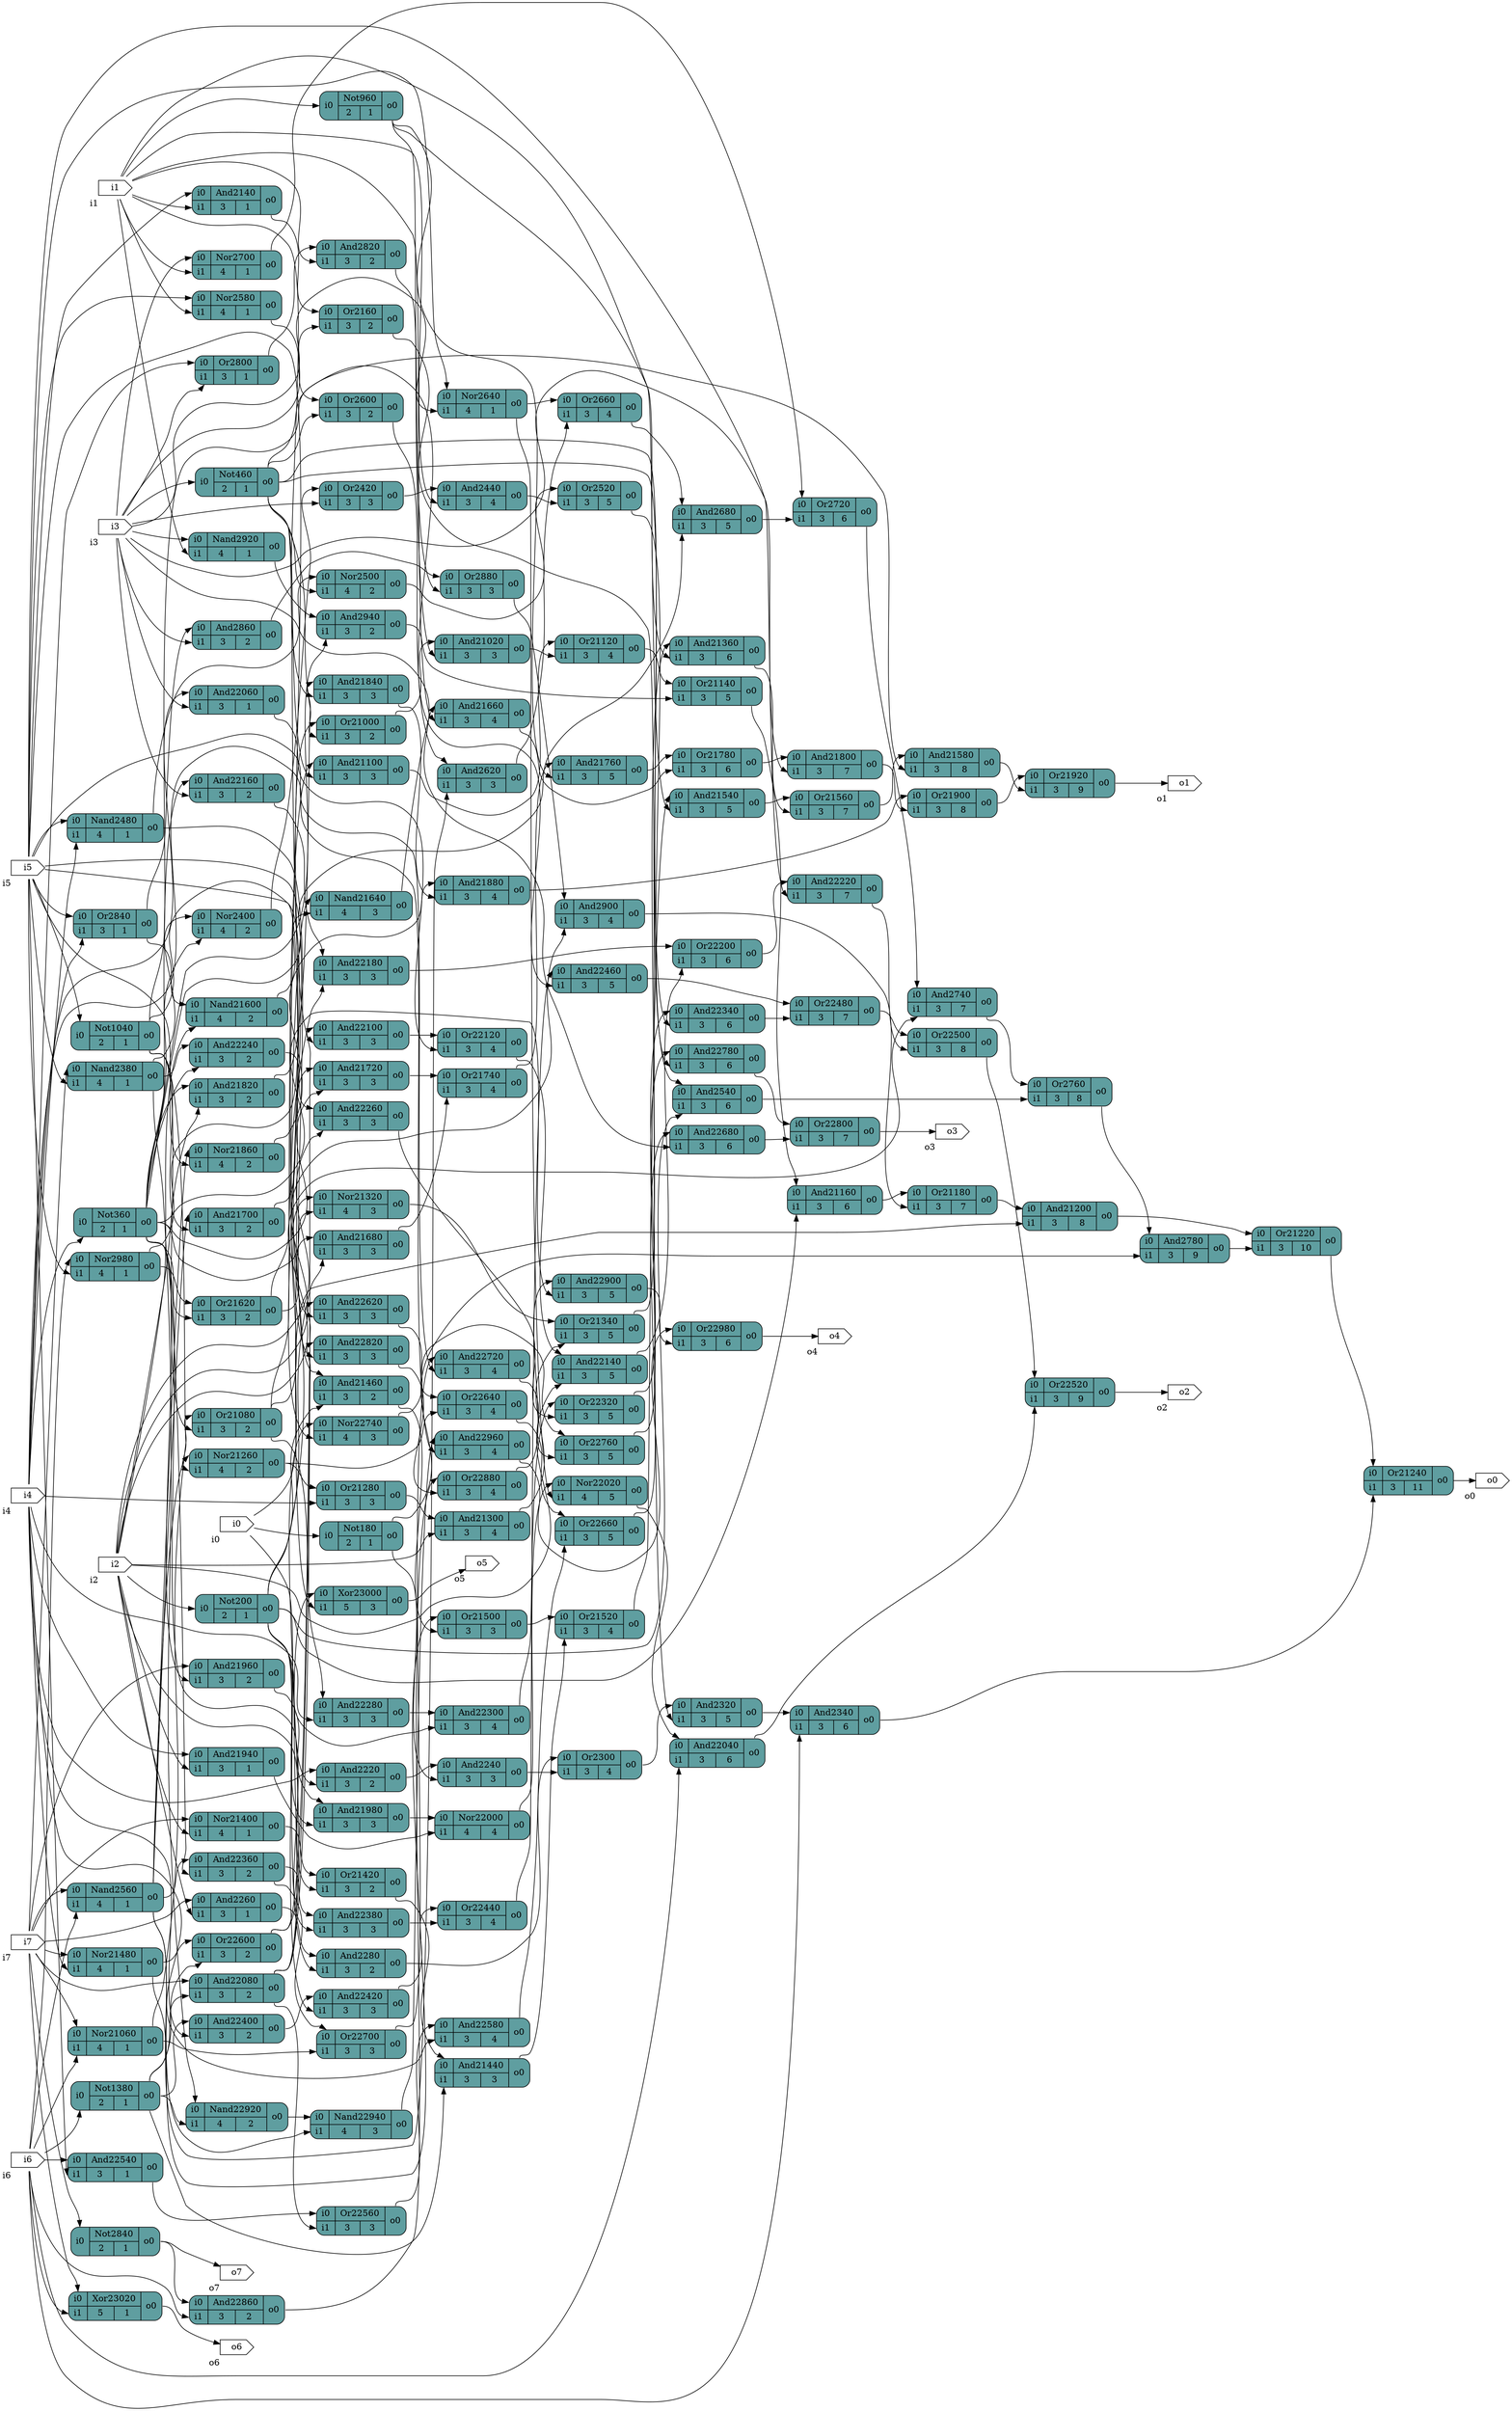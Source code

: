digraph circ_f51m {
		graph [rankdir = LR];
		And2140[shape=record; style="rounded,filled"; fillcolor=cadetblue; label="{{<i0>i0|<i1>i1}|{And2140|{3|1}}|{<o0>o0}}"]
		Or2160[shape=record; style="rounded,filled"; fillcolor=cadetblue; label="{{<i0>i0|<i1>i1}|{Or2160|{3|2}}|{<o0>o0}}"]
		Not180[shape=record; style="rounded,filled"; fillcolor=cadetblue; label="{{<i0>i0}|{Not180|{2|1}}|{<o0>o0}}"]
		Not200[shape=record; style="rounded,filled"; fillcolor=cadetblue; label="{{<i0>i0}|{Not200|{2|1}}|{<o0>o0}}"]
		And2220[shape=record; style="rounded,filled"; fillcolor=cadetblue; label="{{<i0>i0|<i1>i1}|{And2220|{3|2}}|{<o0>o0}}"]
		And2240[shape=record; style="rounded,filled"; fillcolor=cadetblue; label="{{<i0>i0|<i1>i1}|{And2240|{3|3}}|{<o0>o0}}"]
		And2260[shape=record; style="rounded,filled"; fillcolor=cadetblue; label="{{<i0>i0|<i1>i1}|{And2260|{3|1}}|{<o0>o0}}"]
		And2280[shape=record; style="rounded,filled"; fillcolor=cadetblue; label="{{<i0>i0|<i1>i1}|{And2280|{3|2}}|{<o0>o0}}"]
		Or2300[shape=record; style="rounded,filled"; fillcolor=cadetblue; label="{{<i0>i0|<i1>i1}|{Or2300|{3|4}}|{<o0>o0}}"]
		And2320[shape=record; style="rounded,filled"; fillcolor=cadetblue; label="{{<i0>i0|<i1>i1}|{And2320|{3|5}}|{<o0>o0}}"]
		And2340[shape=record; style="rounded,filled"; fillcolor=cadetblue; label="{{<i0>i0|<i1>i1}|{And2340|{3|6}}|{<o0>o0}}"]
		Not360[shape=record; style="rounded,filled"; fillcolor=cadetblue; label="{{<i0>i0}|{Not360|{2|1}}|{<o0>o0}}"]
		Nand2380[shape=record; style="rounded,filled"; fillcolor=cadetblue; label="{{<i0>i0|<i1>i1}|{Nand2380|{4|1}}|{<o0>o0}}"]
		Nor2400[shape=record; style="rounded,filled"; fillcolor=cadetblue; label="{{<i0>i0|<i1>i1}|{Nor2400|{4|2}}|{<o0>o0}}"]
		Or2420[shape=record; style="rounded,filled"; fillcolor=cadetblue; label="{{<i0>i0|<i1>i1}|{Or2420|{3|3}}|{<o0>o0}}"]
		And2440[shape=record; style="rounded,filled"; fillcolor=cadetblue; label="{{<i0>i0|<i1>i1}|{And2440|{3|4}}|{<o0>o0}}"]
		Not460[shape=record; style="rounded,filled"; fillcolor=cadetblue; label="{{<i0>i0}|{Not460|{2|1}}|{<o0>o0}}"]
		Nand2480[shape=record; style="rounded,filled"; fillcolor=cadetblue; label="{{<i0>i0|<i1>i1}|{Nand2480|{4|1}}|{<o0>o0}}"]
		Nor2500[shape=record; style="rounded,filled"; fillcolor=cadetblue; label="{{<i0>i0|<i1>i1}|{Nor2500|{4|2}}|{<o0>o0}}"]
		Or2520[shape=record; style="rounded,filled"; fillcolor=cadetblue; label="{{<i0>i0|<i1>i1}|{Or2520|{3|5}}|{<o0>o0}}"]
		And2540[shape=record; style="rounded,filled"; fillcolor=cadetblue; label="{{<i0>i0|<i1>i1}|{And2540|{3|6}}|{<o0>o0}}"]
		Nand2560[shape=record; style="rounded,filled"; fillcolor=cadetblue; label="{{<i0>i0|<i1>i1}|{Nand2560|{4|1}}|{<o0>o0}}"]
		Nor2580[shape=record; style="rounded,filled"; fillcolor=cadetblue; label="{{<i0>i0|<i1>i1}|{Nor2580|{4|1}}|{<o0>o0}}"]
		Or2600[shape=record; style="rounded,filled"; fillcolor=cadetblue; label="{{<i0>i0|<i1>i1}|{Or2600|{3|2}}|{<o0>o0}}"]
		And2620[shape=record; style="rounded,filled"; fillcolor=cadetblue; label="{{<i0>i0|<i1>i1}|{And2620|{3|3}}|{<o0>o0}}"]
		Nor2640[shape=record; style="rounded,filled"; fillcolor=cadetblue; label="{{<i0>i0|<i1>i1}|{Nor2640|{4|1}}|{<o0>o0}}"]
		Or2660[shape=record; style="rounded,filled"; fillcolor=cadetblue; label="{{<i0>i0|<i1>i1}|{Or2660|{3|4}}|{<o0>o0}}"]
		And2680[shape=record; style="rounded,filled"; fillcolor=cadetblue; label="{{<i0>i0|<i1>i1}|{And2680|{3|5}}|{<o0>o0}}"]
		Nor2700[shape=record; style="rounded,filled"; fillcolor=cadetblue; label="{{<i0>i0|<i1>i1}|{Nor2700|{4|1}}|{<o0>o0}}"]
		Or2720[shape=record; style="rounded,filled"; fillcolor=cadetblue; label="{{<i0>i0|<i1>i1}|{Or2720|{3|6}}|{<o0>o0}}"]
		And2740[shape=record; style="rounded,filled"; fillcolor=cadetblue; label="{{<i0>i0|<i1>i1}|{And2740|{3|7}}|{<o0>o0}}"]
		Or2760[shape=record; style="rounded,filled"; fillcolor=cadetblue; label="{{<i0>i0|<i1>i1}|{Or2760|{3|8}}|{<o0>o0}}"]
		And2780[shape=record; style="rounded,filled"; fillcolor=cadetblue; label="{{<i0>i0|<i1>i1}|{And2780|{3|9}}|{<o0>o0}}"]
		Or2800[shape=record; style="rounded,filled"; fillcolor=cadetblue; label="{{<i0>i0|<i1>i1}|{Or2800|{3|1}}|{<o0>o0}}"]
		And2820[shape=record; style="rounded,filled"; fillcolor=cadetblue; label="{{<i0>i0|<i1>i1}|{And2820|{3|2}}|{<o0>o0}}"]
		Or2840[shape=record; style="rounded,filled"; fillcolor=cadetblue; label="{{<i0>i0|<i1>i1}|{Or2840|{3|1}}|{<o0>o0}}"]
		And2860[shape=record; style="rounded,filled"; fillcolor=cadetblue; label="{{<i0>i0|<i1>i1}|{And2860|{3|2}}|{<o0>o0}}"]
		Or2880[shape=record; style="rounded,filled"; fillcolor=cadetblue; label="{{<i0>i0|<i1>i1}|{Or2880|{3|3}}|{<o0>o0}}"]
		And2900[shape=record; style="rounded,filled"; fillcolor=cadetblue; label="{{<i0>i0|<i1>i1}|{And2900|{3|4}}|{<o0>o0}}"]
		Nand2920[shape=record; style="rounded,filled"; fillcolor=cadetblue; label="{{<i0>i0|<i1>i1}|{Nand2920|{4|1}}|{<o0>o0}}"]
		And2940[shape=record; style="rounded,filled"; fillcolor=cadetblue; label="{{<i0>i0|<i1>i1}|{And2940|{3|2}}|{<o0>o0}}"]
		Not960[shape=record; style="rounded,filled"; fillcolor=cadetblue; label="{{<i0>i0}|{Not960|{2|1}}|{<o0>o0}}"]
		Nor2980[shape=record; style="rounded,filled"; fillcolor=cadetblue; label="{{<i0>i0|<i1>i1}|{Nor2980|{4|1}}|{<o0>o0}}"]
		Or21000[shape=record; style="rounded,filled"; fillcolor=cadetblue; label="{{<i0>i0|<i1>i1}|{Or21000|{3|2}}|{<o0>o0}}"]
		And21020[shape=record; style="rounded,filled"; fillcolor=cadetblue; label="{{<i0>i0|<i1>i1}|{And21020|{3|3}}|{<o0>o0}}"]
		Not1040[shape=record; style="rounded,filled"; fillcolor=cadetblue; label="{{<i0>i0}|{Not1040|{2|1}}|{<o0>o0}}"]
		Nor21060[shape=record; style="rounded,filled"; fillcolor=cadetblue; label="{{<i0>i0|<i1>i1}|{Nor21060|{4|1}}|{<o0>o0}}"]
		Or21080[shape=record; style="rounded,filled"; fillcolor=cadetblue; label="{{<i0>i0|<i1>i1}|{Or21080|{3|2}}|{<o0>o0}}"]
		And21100[shape=record; style="rounded,filled"; fillcolor=cadetblue; label="{{<i0>i0|<i1>i1}|{And21100|{3|3}}|{<o0>o0}}"]
		Or21120[shape=record; style="rounded,filled"; fillcolor=cadetblue; label="{{<i0>i0|<i1>i1}|{Or21120|{3|4}}|{<o0>o0}}"]
		Or21140[shape=record; style="rounded,filled"; fillcolor=cadetblue; label="{{<i0>i0|<i1>i1}|{Or21140|{3|5}}|{<o0>o0}}"]
		And21160[shape=record; style="rounded,filled"; fillcolor=cadetblue; label="{{<i0>i0|<i1>i1}|{And21160|{3|6}}|{<o0>o0}}"]
		Or21180[shape=record; style="rounded,filled"; fillcolor=cadetblue; label="{{<i0>i0|<i1>i1}|{Or21180|{3|7}}|{<o0>o0}}"]
		And21200[shape=record; style="rounded,filled"; fillcolor=cadetblue; label="{{<i0>i0|<i1>i1}|{And21200|{3|8}}|{<o0>o0}}"]
		Or21220[shape=record; style="rounded,filled"; fillcolor=cadetblue; label="{{<i0>i0|<i1>i1}|{Or21220|{3|10}}|{<o0>o0}}"]
		Or21240[shape=record; style="rounded,filled"; fillcolor=cadetblue; label="{{<i0>i0|<i1>i1}|{Or21240|{3|11}}|{<o0>o0}}"]
		Nor21260[shape=record; style="rounded,filled"; fillcolor=cadetblue; label="{{<i0>i0|<i1>i1}|{Nor21260|{4|2}}|{<o0>o0}}"]
		Or21280[shape=record; style="rounded,filled"; fillcolor=cadetblue; label="{{<i0>i0|<i1>i1}|{Or21280|{3|3}}|{<o0>o0}}"]
		And21300[shape=record; style="rounded,filled"; fillcolor=cadetblue; label="{{<i0>i0|<i1>i1}|{And21300|{3|4}}|{<o0>o0}}"]
		Nor21320[shape=record; style="rounded,filled"; fillcolor=cadetblue; label="{{<i0>i0|<i1>i1}|{Nor21320|{4|3}}|{<o0>o0}}"]
		Or21340[shape=record; style="rounded,filled"; fillcolor=cadetblue; label="{{<i0>i0|<i1>i1}|{Or21340|{3|5}}|{<o0>o0}}"]
		And21360[shape=record; style="rounded,filled"; fillcolor=cadetblue; label="{{<i0>i0|<i1>i1}|{And21360|{3|6}}|{<o0>o0}}"]
		Not1380[shape=record; style="rounded,filled"; fillcolor=cadetblue; label="{{<i0>i0}|{Not1380|{2|1}}|{<o0>o0}}"]
		Nor21400[shape=record; style="rounded,filled"; fillcolor=cadetblue; label="{{<i0>i0|<i1>i1}|{Nor21400|{4|1}}|{<o0>o0}}"]
		Or21420[shape=record; style="rounded,filled"; fillcolor=cadetblue; label="{{<i0>i0|<i1>i1}|{Or21420|{3|2}}|{<o0>o0}}"]
		And21440[shape=record; style="rounded,filled"; fillcolor=cadetblue; label="{{<i0>i0|<i1>i1}|{And21440|{3|3}}|{<o0>o0}}"]
		And21460[shape=record; style="rounded,filled"; fillcolor=cadetblue; label="{{<i0>i0|<i1>i1}|{And21460|{3|2}}|{<o0>o0}}"]
		Nor21480[shape=record; style="rounded,filled"; fillcolor=cadetblue; label="{{<i0>i0|<i1>i1}|{Nor21480|{4|1}}|{<o0>o0}}"]
		Or21500[shape=record; style="rounded,filled"; fillcolor=cadetblue; label="{{<i0>i0|<i1>i1}|{Or21500|{3|3}}|{<o0>o0}}"]
		Or21520[shape=record; style="rounded,filled"; fillcolor=cadetblue; label="{{<i0>i0|<i1>i1}|{Or21520|{3|4}}|{<o0>o0}}"]
		And21540[shape=record; style="rounded,filled"; fillcolor=cadetblue; label="{{<i0>i0|<i1>i1}|{And21540|{3|5}}|{<o0>o0}}"]
		Or21560[shape=record; style="rounded,filled"; fillcolor=cadetblue; label="{{<i0>i0|<i1>i1}|{Or21560|{3|7}}|{<o0>o0}}"]
		And21580[shape=record; style="rounded,filled"; fillcolor=cadetblue; label="{{<i0>i0|<i1>i1}|{And21580|{3|8}}|{<o0>o0}}"]
		Nand21600[shape=record; style="rounded,filled"; fillcolor=cadetblue; label="{{<i0>i0|<i1>i1}|{Nand21600|{4|2}}|{<o0>o0}}"]
		Or21620[shape=record; style="rounded,filled"; fillcolor=cadetblue; label="{{<i0>i0|<i1>i1}|{Or21620|{3|2}}|{<o0>o0}}"]
		Nand21640[shape=record; style="rounded,filled"; fillcolor=cadetblue; label="{{<i0>i0|<i1>i1}|{Nand21640|{4|3}}|{<o0>o0}}"]
		And21660[shape=record; style="rounded,filled"; fillcolor=cadetblue; label="{{<i0>i0|<i1>i1}|{And21660|{3|4}}|{<o0>o0}}"]
		And21680[shape=record; style="rounded,filled"; fillcolor=cadetblue; label="{{<i0>i0|<i1>i1}|{And21680|{3|3}}|{<o0>o0}}"]
		And21700[shape=record; style="rounded,filled"; fillcolor=cadetblue; label="{{<i0>i0|<i1>i1}|{And21700|{3|2}}|{<o0>o0}}"]
		And21720[shape=record; style="rounded,filled"; fillcolor=cadetblue; label="{{<i0>i0|<i1>i1}|{And21720|{3|3}}|{<o0>o0}}"]
		Or21740[shape=record; style="rounded,filled"; fillcolor=cadetblue; label="{{<i0>i0|<i1>i1}|{Or21740|{3|4}}|{<o0>o0}}"]
		And21760[shape=record; style="rounded,filled"; fillcolor=cadetblue; label="{{<i0>i0|<i1>i1}|{And21760|{3|5}}|{<o0>o0}}"]
		Or21780[shape=record; style="rounded,filled"; fillcolor=cadetblue; label="{{<i0>i0|<i1>i1}|{Or21780|{3|6}}|{<o0>o0}}"]
		And21800[shape=record; style="rounded,filled"; fillcolor=cadetblue; label="{{<i0>i0|<i1>i1}|{And21800|{3|7}}|{<o0>o0}}"]
		And21820[shape=record; style="rounded,filled"; fillcolor=cadetblue; label="{{<i0>i0|<i1>i1}|{And21820|{3|2}}|{<o0>o0}}"]
		And21840[shape=record; style="rounded,filled"; fillcolor=cadetblue; label="{{<i0>i0|<i1>i1}|{And21840|{3|3}}|{<o0>o0}}"]
		Nor21860[shape=record; style="rounded,filled"; fillcolor=cadetblue; label="{{<i0>i0|<i1>i1}|{Nor21860|{4|2}}|{<o0>o0}}"]
		And21880[shape=record; style="rounded,filled"; fillcolor=cadetblue; label="{{<i0>i0|<i1>i1}|{And21880|{3|4}}|{<o0>o0}}"]
		Or21900[shape=record; style="rounded,filled"; fillcolor=cadetblue; label="{{<i0>i0|<i1>i1}|{Or21900|{3|8}}|{<o0>o0}}"]
		Or21920[shape=record; style="rounded,filled"; fillcolor=cadetblue; label="{{<i0>i0|<i1>i1}|{Or21920|{3|9}}|{<o0>o0}}"]
		And21940[shape=record; style="rounded,filled"; fillcolor=cadetblue; label="{{<i0>i0|<i1>i1}|{And21940|{3|1}}|{<o0>o0}}"]
		And21960[shape=record; style="rounded,filled"; fillcolor=cadetblue; label="{{<i0>i0|<i1>i1}|{And21960|{3|2}}|{<o0>o0}}"]
		And21980[shape=record; style="rounded,filled"; fillcolor=cadetblue; label="{{<i0>i0|<i1>i1}|{And21980|{3|3}}|{<o0>o0}}"]
		Nor22000[shape=record; style="rounded,filled"; fillcolor=cadetblue; label="{{<i0>i0|<i1>i1}|{Nor22000|{4|4}}|{<o0>o0}}"]
		Nor22020[shape=record; style="rounded,filled"; fillcolor=cadetblue; label="{{<i0>i0|<i1>i1}|{Nor22020|{4|5}}|{<o0>o0}}"]
		And22040[shape=record; style="rounded,filled"; fillcolor=cadetblue; label="{{<i0>i0|<i1>i1}|{And22040|{3|6}}|{<o0>o0}}"]
		And22060[shape=record; style="rounded,filled"; fillcolor=cadetblue; label="{{<i0>i0|<i1>i1}|{And22060|{3|1}}|{<o0>o0}}"]
		And22080[shape=record; style="rounded,filled"; fillcolor=cadetblue; label="{{<i0>i0|<i1>i1}|{And22080|{3|2}}|{<o0>o0}}"]
		And22100[shape=record; style="rounded,filled"; fillcolor=cadetblue; label="{{<i0>i0|<i1>i1}|{And22100|{3|3}}|{<o0>o0}}"]
		Or22120[shape=record; style="rounded,filled"; fillcolor=cadetblue; label="{{<i0>i0|<i1>i1}|{Or22120|{3|4}}|{<o0>o0}}"]
		And22140[shape=record; style="rounded,filled"; fillcolor=cadetblue; label="{{<i0>i0|<i1>i1}|{And22140|{3|5}}|{<o0>o0}}"]
		And22160[shape=record; style="rounded,filled"; fillcolor=cadetblue; label="{{<i0>i0|<i1>i1}|{And22160|{3|2}}|{<o0>o0}}"]
		And22180[shape=record; style="rounded,filled"; fillcolor=cadetblue; label="{{<i0>i0|<i1>i1}|{And22180|{3|3}}|{<o0>o0}}"]
		Or22200[shape=record; style="rounded,filled"; fillcolor=cadetblue; label="{{<i0>i0|<i1>i1}|{Or22200|{3|6}}|{<o0>o0}}"]
		And22220[shape=record; style="rounded,filled"; fillcolor=cadetblue; label="{{<i0>i0|<i1>i1}|{And22220|{3|7}}|{<o0>o0}}"]
		And22240[shape=record; style="rounded,filled"; fillcolor=cadetblue; label="{{<i0>i0|<i1>i1}|{And22240|{3|2}}|{<o0>o0}}"]
		And22260[shape=record; style="rounded,filled"; fillcolor=cadetblue; label="{{<i0>i0|<i1>i1}|{And22260|{3|3}}|{<o0>o0}}"]
		And22280[shape=record; style="rounded,filled"; fillcolor=cadetblue; label="{{<i0>i0|<i1>i1}|{And22280|{3|3}}|{<o0>o0}}"]
		And22300[shape=record; style="rounded,filled"; fillcolor=cadetblue; label="{{<i0>i0|<i1>i1}|{And22300|{3|4}}|{<o0>o0}}"]
		Or22320[shape=record; style="rounded,filled"; fillcolor=cadetblue; label="{{<i0>i0|<i1>i1}|{Or22320|{3|5}}|{<o0>o0}}"]
		And22340[shape=record; style="rounded,filled"; fillcolor=cadetblue; label="{{<i0>i0|<i1>i1}|{And22340|{3|6}}|{<o0>o0}}"]
		And22360[shape=record; style="rounded,filled"; fillcolor=cadetblue; label="{{<i0>i0|<i1>i1}|{And22360|{3|2}}|{<o0>o0}}"]
		And22380[shape=record; style="rounded,filled"; fillcolor=cadetblue; label="{{<i0>i0|<i1>i1}|{And22380|{3|3}}|{<o0>o0}}"]
		And22400[shape=record; style="rounded,filled"; fillcolor=cadetblue; label="{{<i0>i0|<i1>i1}|{And22400|{3|2}}|{<o0>o0}}"]
		And22420[shape=record; style="rounded,filled"; fillcolor=cadetblue; label="{{<i0>i0|<i1>i1}|{And22420|{3|3}}|{<o0>o0}}"]
		Or22440[shape=record; style="rounded,filled"; fillcolor=cadetblue; label="{{<i0>i0|<i1>i1}|{Or22440|{3|4}}|{<o0>o0}}"]
		And22460[shape=record; style="rounded,filled"; fillcolor=cadetblue; label="{{<i0>i0|<i1>i1}|{And22460|{3|5}}|{<o0>o0}}"]
		Or22480[shape=record; style="rounded,filled"; fillcolor=cadetblue; label="{{<i0>i0|<i1>i1}|{Or22480|{3|7}}|{<o0>o0}}"]
		Or22500[shape=record; style="rounded,filled"; fillcolor=cadetblue; label="{{<i0>i0|<i1>i1}|{Or22500|{3|8}}|{<o0>o0}}"]
		Or22520[shape=record; style="rounded,filled"; fillcolor=cadetblue; label="{{<i0>i0|<i1>i1}|{Or22520|{3|9}}|{<o0>o0}}"]
		And22540[shape=record; style="rounded,filled"; fillcolor=cadetblue; label="{{<i0>i0|<i1>i1}|{And22540|{3|1}}|{<o0>o0}}"]
		Or22560[shape=record; style="rounded,filled"; fillcolor=cadetblue; label="{{<i0>i0|<i1>i1}|{Or22560|{3|3}}|{<o0>o0}}"]
		And22580[shape=record; style="rounded,filled"; fillcolor=cadetblue; label="{{<i0>i0|<i1>i1}|{And22580|{3|4}}|{<o0>o0}}"]
		Or22600[shape=record; style="rounded,filled"; fillcolor=cadetblue; label="{{<i0>i0|<i1>i1}|{Or22600|{3|2}}|{<o0>o0}}"]
		And22620[shape=record; style="rounded,filled"; fillcolor=cadetblue; label="{{<i0>i0|<i1>i1}|{And22620|{3|3}}|{<o0>o0}}"]
		Or22640[shape=record; style="rounded,filled"; fillcolor=cadetblue; label="{{<i0>i0|<i1>i1}|{Or22640|{3|4}}|{<o0>o0}}"]
		Or22660[shape=record; style="rounded,filled"; fillcolor=cadetblue; label="{{<i0>i0|<i1>i1}|{Or22660|{3|5}}|{<o0>o0}}"]
		And22680[shape=record; style="rounded,filled"; fillcolor=cadetblue; label="{{<i0>i0|<i1>i1}|{And22680|{3|6}}|{<o0>o0}}"]
		Or22700[shape=record; style="rounded,filled"; fillcolor=cadetblue; label="{{<i0>i0|<i1>i1}|{Or22700|{3|3}}|{<o0>o0}}"]
		And22720[shape=record; style="rounded,filled"; fillcolor=cadetblue; label="{{<i0>i0|<i1>i1}|{And22720|{3|4}}|{<o0>o0}}"]
		Nor22740[shape=record; style="rounded,filled"; fillcolor=cadetblue; label="{{<i0>i0|<i1>i1}|{Nor22740|{4|3}}|{<o0>o0}}"]
		Or22760[shape=record; style="rounded,filled"; fillcolor=cadetblue; label="{{<i0>i0|<i1>i1}|{Or22760|{3|5}}|{<o0>o0}}"]
		And22780[shape=record; style="rounded,filled"; fillcolor=cadetblue; label="{{<i0>i0|<i1>i1}|{And22780|{3|6}}|{<o0>o0}}"]
		Or22800[shape=record; style="rounded,filled"; fillcolor=cadetblue; label="{{<i0>i0|<i1>i1}|{Or22800|{3|7}}|{<o0>o0}}"]
		And22820[shape=record; style="rounded,filled"; fillcolor=cadetblue; label="{{<i0>i0|<i1>i1}|{And22820|{3|3}}|{<o0>o0}}"]
		Not2840[shape=record; style="rounded,filled"; fillcolor=cadetblue; label="{{<i0>i0}|{Not2840|{2|1}}|{<o0>o0}}"]
		And22860[shape=record; style="rounded,filled"; fillcolor=cadetblue; label="{{<i0>i0|<i1>i1}|{And22860|{3|2}}|{<o0>o0}}"]
		Or22880[shape=record; style="rounded,filled"; fillcolor=cadetblue; label="{{<i0>i0|<i1>i1}|{Or22880|{3|4}}|{<o0>o0}}"]
		And22900[shape=record; style="rounded,filled"; fillcolor=cadetblue; label="{{<i0>i0|<i1>i1}|{And22900|{3|5}}|{<o0>o0}}"]
		Nand22920[shape=record; style="rounded,filled"; fillcolor=cadetblue; label="{{<i0>i0|<i1>i1}|{Nand22920|{4|2}}|{<o0>o0}}"]
		Nand22940[shape=record; style="rounded,filled"; fillcolor=cadetblue; label="{{<i0>i0|<i1>i1}|{Nand22940|{4|3}}|{<o0>o0}}"]
		And22960[shape=record; style="rounded,filled"; fillcolor=cadetblue; label="{{<i0>i0|<i1>i1}|{And22960|{3|4}}|{<o0>o0}}"]
		Or22980[shape=record; style="rounded,filled"; fillcolor=cadetblue; label="{{<i0>i0|<i1>i1}|{Or22980|{3|6}}|{<o0>o0}}"]
		Xor23000[shape=record; style="rounded,filled"; fillcolor=cadetblue; label="{{<i0>i0|<i1>i1}|{Xor23000|{5|3}}|{<o0>o0}}"]
		Xor23020[shape=record; style="rounded,filled"; fillcolor=cadetblue; label="{{<i0>i0|<i1>i1}|{Xor23020|{5|1}}|{<o0>o0}}"]
		i0[shape=cds,xlabel="i0"]
		i1[shape=cds,xlabel="i1"]
		i2[shape=cds,xlabel="i2"]
		i3[shape=cds,xlabel="i3"]
		i4[shape=cds,xlabel="i4"]
		i5[shape=cds,xlabel="i5"]
		i6[shape=cds,xlabel="i6"]
		i7[shape=cds,xlabel="i7"]
		o0[shape=cds,xlabel="o0"]
		o1[shape=cds,xlabel="o1"]
		o2[shape=cds,xlabel="o2"]
		o3[shape=cds,xlabel="o3"]
		o4[shape=cds,xlabel="o4"]
		o5[shape=cds,xlabel="o5"]
		o6[shape=cds,xlabel="o6"]
		o7[shape=cds,xlabel="o7"]
		i0 -> Not180:i0;
		i0 -> And2280:i1;
		i0 -> And21200:i1;
		i1 -> And2140:i1;
		i1 -> And2440:i1;
		i1 -> Nor2580:i1;
		i1 -> Nor2700:i1;
		i1 -> And2820:i1;
		i1 -> Nand2920:i1;
		i1 -> Not960:i0;
		i1 -> And21540:i1;
		i1 -> And21660:i1;
		i1 -> And21840:i1;
		i2 -> Not200:i0;
		i2 -> And2260:i1;
		i2 -> And2740:i1;
		i2 -> And2900:i1;
		i2 -> And21300:i1;
		i2 -> Nor21400:i1;
		i2 -> Nand21600:i1;
		i2 -> And21820:i1;
		i2 -> And21940:i1;
		i2 -> And22140:i1;
		i2 -> And22260:i1;
		i2 -> And22380:i1;
		i3 -> Or2160:i1;
		i3 -> Or2420:i1;
		i3 -> Not460:i0;
		i3 -> Nor2640:i1;
		i3 -> Nor2700:i0;
		i3 -> Or2800:i1;
		i3 -> And2860:i1;
		i3 -> Nand2920:i0;
		i3 -> And21800:i1;
		i3 -> And22060:i1;
		i3 -> And22160:i1;
		i3 -> And22680:i1;
		i4 -> And2220:i0;
		i4 -> Not360:i0;
		i4 -> Nand2480:i1;
		i4 -> Or2800:i0;
		i4 -> Or2840:i1;
		i4 -> Or21280:i1;
		i4 -> Nor21480:i1;
		i4 -> And21940:i0;
		i4 -> And22060:i0;
		i4 -> And22280:i1;
		i4 -> And22400:i1;
		i4 -> And22580:i1;
		i4 -> And22960:i1;
		i5 -> And2140:i0;
		i5 -> Nand2380:i1;
		i5 -> Nand2480:i0;
		i5 -> Nor2580:i0;
		i5 -> Nor2640:i0;
		i5 -> Or2840:i0;
		i5 -> Nor2980:i1;
		i5 -> Not1040:i0;
		i5 -> Nor21860:i1;
		i5 -> And22220:i1;
		i5 -> And22540:i1;
		i5 -> And22720:i1;
		i5 -> Nor22740:i1;
		i5 -> And22820:i1;
		i5 -> Xor23000:i1;
		i6 -> And2340:i1;
		i6 -> Nand2560:i1;
		i6 -> Nor2980:i0;
		i6 -> Nor21060:i1;
		i6 -> Not1380:i0;
		i6 -> And22040:i1;
		i6 -> And22540:i0;
		i6 -> And22860:i1;
		i6 -> Xor23020:i1;
		i7 -> And2260:i0;
		i7 -> Nand2380:i0;
		i7 -> Nand2560:i0;
		i7 -> Nor21060:i0;
		i7 -> Nor21400:i0;
		i7 -> Nor21480:i0;
		i7 -> And21960:i0;
		i7 -> And22080:i0;
		i7 -> Not2840:i0;
		i7 -> Xor23020:i0;
		And2140:o0 -> Or2160:i0;
		Or2160:o0 -> And2320:i1;
		Not180:o0 -> And2240:i1;
		Not180:o0 -> And2780:i1;
		Not200:o0 -> And2220:i1;
		Not200:o0 -> And2540:i1;
		Not200:o0 -> And21160:i1;
		Not200:o0 -> And21460:i1;
		Not200:o0 -> And21680:i1;
		Not200:o0 -> And21980:i1;
		Not200:o0 -> And22180:i1;
		Not200:o0 -> And22300:i1;
		Not200:o0 -> And22420:i1;
		And2220:o0 -> And2240:i0;
		And2240:o0 -> Or2300:i1;
		And2260:o0 -> And2280:i0;
		And2280:o0 -> Or2300:i0;
		Or2300:o0 -> And2320:i0;
		And2320:o0 -> And2340:i0;
		And2340:o0 -> Or21240:i1;
		Not360:o0 -> Nor2400:i1;
		Not360:o0 -> And2680:i1;
		Not360:o0 -> And2940:i1;
		Not360:o0 -> Nor21320:i1;
		Not360:o0 -> Or21420:i1;
		Not360:o0 -> Or21620:i1;
		Not360:o0 -> And21720:i1;
		Not360:o0 -> And21820:i0;
		Not360:o0 -> And21960:i1;
		Not360:o0 -> And22160:i0;
		Not360:o0 -> And22240:i1;
		Not360:o0 -> And22360:i1;
		Not360:o0 -> And22900:i1;
		Nand2380:o0 -> Nor2400:i0;
		Nand2380:o0 -> And22240:i0;
		Nand2380:o0 -> Nand22920:i0;
		Nor2400:o0 -> Or2420:i0;
		Or2420:o0 -> And2440:i0;
		And2440:o0 -> Or2520:i1;
		Not460:o0 -> Nor2500:i1;
		Not460:o0 -> Or2600:i1;
		Not460:o0 -> Or21000:i1;
		Not460:o0 -> And21100:i1;
		Not460:o0 -> And21580:i1;
		Not460:o0 -> And22100:i1;
		Not460:o0 -> And22340:i1;
		Not460:o0 -> And22780:i1;
		Nand2480:o0 -> Nor2500:i0;
		Nand2480:o0 -> And21460:i0;
		Nor2500:o0 -> Or2520:i0;
		Or2520:o0 -> And2540:i0;
		And2540:o0 -> Or2760:i1;
		Nand2560:o0 -> And2620:i1;
		Nand2560:o0 -> Nor21260:i0;
		Nand2560:o0 -> And21700:i0;
		Nand2560:o0 -> Nor21860:i0;
		Nand2560:o0 -> And22360:i0;
		Nand2560:o0 -> Nand22940:i1;
		Nor2580:o0 -> Or2600:i0;
		Or2600:o0 -> And2620:i0;
		And2620:o0 -> Or2660:i1;
		Nor2640:o0 -> Or2660:i0;
		Nor2640:o0 -> Nor22020:i1;
		Or2660:o0 -> And2680:i0;
		And2680:o0 -> Or2720:i1;
		Nor2700:o0 -> Or2720:i0;
		Or2720:o0 -> And2740:i0;
		And2740:o0 -> Or2760:i0;
		Or2760:o0 -> And2780:i0;
		And2780:o0 -> Or21220:i1;
		Or2800:o0 -> And2820:i0;
		And2820:o0 -> Or2880:i1;
		Or2840:o0 -> And2860:i0;
		Or2840:o0 -> Nand21600:i0;
		And2860:o0 -> Or2880:i0;
		Or2880:o0 -> And2900:i0;
		And2900:o0 -> Or21180:i1;
		Nand2920:o0 -> And2940:i0;
		And2940:o0 -> Or21140:i1;
		Not960:o0 -> And21020:i1;
		Not960:o0 -> And21360:i1;
		Not960:o0 -> And21760:i1;
		Nor2980:o0 -> Or21000:i0;
		Nor2980:o0 -> Or21620:i0;
		Or21000:o0 -> And21020:i0;
		And21020:o0 -> Or21120:i1;
		Not1040:o0 -> Or21080:i1;
		Not1040:o0 -> Nor21260:i1;
		Not1040:o0 -> And21700:i1;
		Not1040:o0 -> And22460:i1;
		Not1040:o0 -> And22620:i1;
		Nor21060:o0 -> Or21080:i0;
		Nor21060:o0 -> Or22700:i1;
		Or21080:o0 -> And21100:i0;
		Or21080:o0 -> Nor21320:i0;
		Or21080:o0 -> And22280:i0;
		And21100:o0 -> Or21120:i0;
		Or21120:o0 -> Or21140:i0;
		Or21140:o0 -> And21160:i0;
		And21160:o0 -> Or21180:i0;
		Or21180:o0 -> And21200:i0;
		And21200:o0 -> Or21220:i0;
		Or21220:o0 -> Or21240:i0;
		Or21240:o0 -> o0;
		Nor21260:o0 -> Or21280:i0;
		Nor21260:o0 -> Or22640:i1;
		Or21280:o0 -> And21300:i0;
		And21300:o0 -> Or21340:i1;
		Nor21320:o0 -> Or21340:i0;
		Or21340:o0 -> And21360:i0;
		And21360:o0 -> Or21560:i1;
		Not1380:o0 -> And21440:i1;
		Not1380:o0 -> And22080:i1;
		Not1380:o0 -> And22400:i0;
		Not1380:o0 -> Or22600:i1;
		Not1380:o0 -> Nand22920:i1;
		Nor21400:o0 -> Or21420:i0;
		Or21420:o0 -> And21440:i0;
		And21440:o0 -> Or21520:i1;
		And21460:o0 -> Or21500:i1;
		Nor21480:o0 -> Or21500:i0;
		Nor21480:o0 -> Or22600:i0;
		Or21500:o0 -> Or21520:i0;
		Or21520:o0 -> And21540:i0;
		And21540:o0 -> Or21560:i0;
		Or21560:o0 -> And21580:i0;
		And21580:o0 -> Or21920:i1;
		Nand21600:o0 -> Nand21640:i1;
		Or21620:o0 -> Nand21640:i0;
		Or21620:o0 -> And21680:i0;
		Nand21640:o0 -> And21660:i0;
		And21660:o0 -> Or21780:i1;
		And21680:o0 -> Or21740:i1;
		And21700:o0 -> And21720:i0;
		And21720:o0 -> Or21740:i0;
		Or21740:o0 -> And21760:i0;
		And21760:o0 -> Or21780:i0;
		Or21780:o0 -> And21800:i0;
		And21800:o0 -> Or21900:i1;
		And21820:o0 -> And21840:i0;
		And21840:o0 -> And21880:i1;
		Nor21860:o0 -> And21880:i0;
		And21880:o0 -> Or21900:i0;
		Or21900:o0 -> Or21920:i0;
		Or21920:o0 -> o1;
		And21940:o0 -> Nor22000:i1;
		And21960:o0 -> And21980:i0;
		And21980:o0 -> Nor22000:i0;
		Nor22000:o0 -> Nor22020:i0;
		Nor22020:o0 -> And22040:i0;
		And22040:o0 -> Or22520:i1;
		And22060:o0 -> Or22120:i1;
		And22080:o0 -> And22100:i0;
		And22080:o0 -> Or22560:i1;
		And22080:o0 -> And22820:i0;
		And22080:o0 -> Xor23000:i0;
		And22100:o0 -> Or22120:i0;
		Or22120:o0 -> And22140:i0;
		And22140:o0 -> Or22200:i1;
		And22160:o0 -> And22180:i0;
		And22180:o0 -> Or22200:i0;
		Or22200:o0 -> And22220:i0;
		And22220:o0 -> Or22500:i1;
		And22240:o0 -> And22260:i0;
		And22260:o0 -> Or22320:i1;
		And22280:o0 -> And22300:i0;
		And22300:o0 -> Or22320:i0;
		Or22320:o0 -> And22340:i0;
		And22340:o0 -> Or22480:i1;
		And22360:o0 -> And22380:i0;
		And22360:o0 -> Or22700:i0;
		And22380:o0 -> Or22440:i1;
		And22400:o0 -> And22420:i0;
		And22420:o0 -> Or22440:i0;
		Or22440:o0 -> And22460:i0;
		And22460:o0 -> Or22480:i0;
		Or22480:o0 -> Or22500:i0;
		Or22500:o0 -> Or22520:i0;
		Or22520:o0 -> o2;
		And22540:o0 -> Or22560:i0;
		Or22560:o0 -> And22580:i0;
		And22580:o0 -> Or22660:i1;
		Or22600:o0 -> And22620:i0;
		Or22600:o0 -> Nor22740:i0;
		And22620:o0 -> Or22640:i0;
		Or22640:o0 -> Or22660:i0;
		Or22660:o0 -> And22680:i0;
		And22680:o0 -> Or22800:i1;
		Or22700:o0 -> And22720:i0;
		And22720:o0 -> Or22760:i1;
		Nor22740:o0 -> Or22760:i0;
		Or22760:o0 -> And22780:i0;
		And22780:o0 -> Or22800:i0;
		Or22800:o0 -> o3;
		And22820:o0 -> Or22880:i1;
		Not2840:o0 -> o7;
		Not2840:o0 -> And22860:i0;
		And22860:o0 -> Or22880:i0;
		Or22880:o0 -> And22900:i0;
		And22900:o0 -> Or22980:i1;
		Nand22920:o0 -> Nand22940:i0;
		Nand22940:o0 -> And22960:i0;
		And22960:o0 -> Or22980:i0;
		Or22980:o0 -> o4;
		Xor23000:o0 -> o5;
		Xor23020:o0 -> o6;
}

